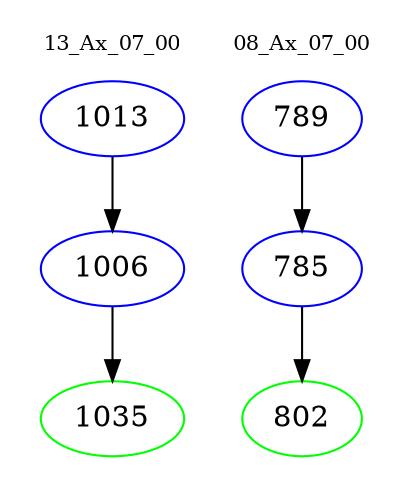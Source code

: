digraph{
subgraph cluster_0 {
color = white
label = "13_Ax_07_00";
fontsize=10;
T0_1013 [label="1013", color="blue"]
T0_1013 -> T0_1006 [color="black"]
T0_1006 [label="1006", color="blue"]
T0_1006 -> T0_1035 [color="black"]
T0_1035 [label="1035", color="green"]
}
subgraph cluster_1 {
color = white
label = "08_Ax_07_00";
fontsize=10;
T1_789 [label="789", color="blue"]
T1_789 -> T1_785 [color="black"]
T1_785 [label="785", color="blue"]
T1_785 -> T1_802 [color="black"]
T1_802 [label="802", color="green"]
}
}
